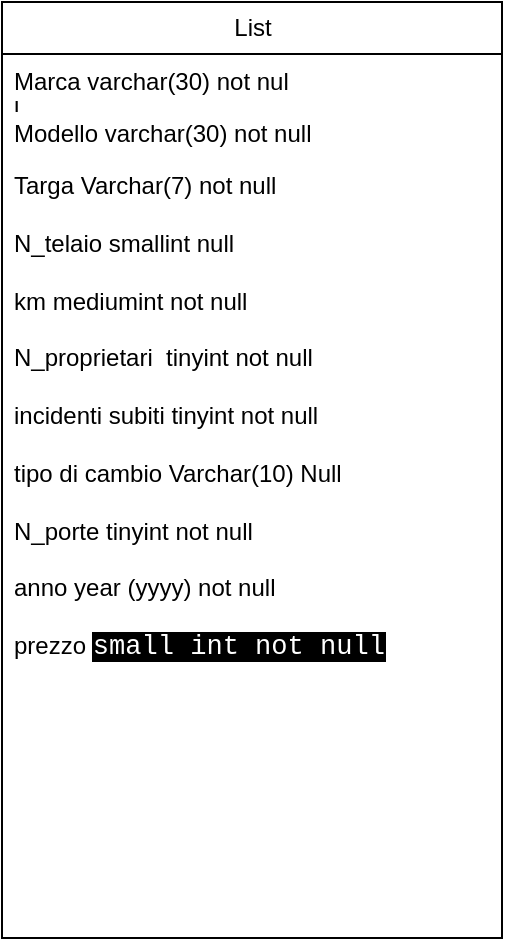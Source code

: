 <mxfile>
    <diagram id="_4abz_b1GGnBhsZl71G1" name="Page-1">
        <mxGraphModel dx="424" dy="515" grid="1" gridSize="10" guides="1" tooltips="1" connect="1" arrows="1" fold="1" page="1" pageScale="1" pageWidth="850" pageHeight="1100" math="0" shadow="0">
            <root>
                <mxCell id="0"/>
                <mxCell id="1" parent="0"/>
                <mxCell id="2" value="List" style="swimlane;fontStyle=0;childLayout=stackLayout;horizontal=1;startSize=26;fillColor=none;horizontalStack=0;resizeParent=1;resizeParentMax=0;resizeLast=0;collapsible=1;marginBottom=0;html=1;" vertex="1" parent="1">
                    <mxGeometry x="120" y="30" width="250" height="468" as="geometry"/>
                </mxCell>
                <mxCell id="3" value="Marca varchar(30) not nul&lt;br&gt;l&lt;br&gt;.&lt;br&gt;" style="text;strokeColor=none;fillColor=none;align=left;verticalAlign=top;spacingLeft=4;spacingRight=4;overflow=hidden;rotatable=0;points=[[0,0.5],[1,0.5]];portConstraint=eastwest;whiteSpace=wrap;html=1;" vertex="1" parent="2">
                    <mxGeometry y="26" width="250" height="26" as="geometry"/>
                </mxCell>
                <mxCell id="4" value="Modello varchar(30) not null" style="text;strokeColor=none;fillColor=none;align=left;verticalAlign=top;spacingLeft=4;spacingRight=4;overflow=hidden;rotatable=0;points=[[0,0.5],[1,0.5]];portConstraint=eastwest;whiteSpace=wrap;html=1;" vertex="1" parent="2">
                    <mxGeometry y="52" width="250" height="26" as="geometry"/>
                </mxCell>
                <mxCell id="5" value="Targa Varchar(7) not null&lt;br&gt;&lt;br&gt;N_telaio smallint null&lt;br&gt;&lt;br&gt;km mediumint not null&lt;br&gt;&lt;br&gt;N_proprietari&amp;nbsp; tinyint not null&lt;br&gt;&lt;br&gt;incidenti subiti tinyint not null&lt;br&gt;&lt;br&gt;tipo di cambio Varchar(10) Null&lt;br&gt;&lt;br&gt;N_porte tinyint not null&lt;br&gt;&lt;br&gt;anno year (yyyy) not null&lt;br&gt;&lt;br&gt;prezzo &lt;font color=&quot;#ffffff&quot; face=&quot;Courier New, Courier, fixed, monospace&quot;&gt;&lt;span style=&quot;font-size: 13.543px; background-color: rgb(0, 0, 0);&quot;&gt;small int not null&lt;/span&gt;&lt;/font&gt;" style="text;strokeColor=none;fillColor=none;align=left;verticalAlign=top;spacingLeft=4;spacingRight=4;overflow=hidden;rotatable=0;points=[[0,0.5],[1,0.5]];portConstraint=eastwest;whiteSpace=wrap;html=1;" vertex="1" parent="2">
                    <mxGeometry y="78" width="250" height="390" as="geometry"/>
                </mxCell>
            </root>
        </mxGraphModel>
    </diagram>
</mxfile>